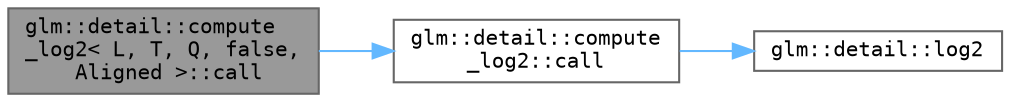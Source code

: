 digraph "glm::detail::compute_log2&lt; L, T, Q, false, Aligned &gt;::call"
{
 // LATEX_PDF_SIZE
  bgcolor="transparent";
  edge [fontname=Terminal,fontsize=10,labelfontname=Helvetica,labelfontsize=10];
  node [fontname=Terminal,fontsize=10,shape=box,height=0.2,width=0.4];
  rankdir="LR";
  Node1 [label="glm::detail::compute\l_log2\< L, T, Q, false,\l Aligned \>::call",height=0.2,width=0.4,color="gray40", fillcolor="grey60", style="filled", fontcolor="black",tooltip=" "];
  Node1 -> Node2 [color="steelblue1",style="solid"];
  Node2 [label="glm::detail::compute\l_log2::call",height=0.2,width=0.4,color="grey40", fillcolor="white", style="filled",URL="$structglm_1_1detail_1_1compute__log2.html#a6764283ce6db36e96a1342b8c4bf6808",tooltip=" "];
  Node2 -> Node3 [color="steelblue1",style="solid"];
  Node3 [label="glm::detail::log2",height=0.2,width=0.4,color="grey40", fillcolor="white", style="filled",URL="$namespaceglm_1_1detail.html#a3d24a612f2c5fa4f3aaf97dcd979ef1c",tooltip=" "];
}
